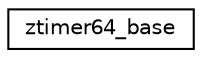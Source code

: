 digraph "Graphical Class Hierarchy"
{
 // LATEX_PDF_SIZE
  edge [fontname="Helvetica",fontsize="10",labelfontname="Helvetica",labelfontsize="10"];
  node [fontname="Helvetica",fontsize="10",shape=record];
  rankdir="LR";
  Node0 [label="ztimer64_base",height=0.2,width=0.4,color="black", fillcolor="white", style="filled",URL="$structztimer64__base.html",tooltip="Minimum information for each timer."];
}
